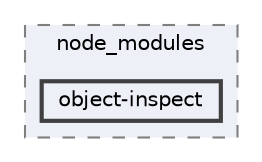 digraph "pkiclassroomrescheduler/src/main/frontend/node_modules/object-inspect"
{
 // LATEX_PDF_SIZE
  bgcolor="transparent";
  edge [fontname=Helvetica,fontsize=10,labelfontname=Helvetica,labelfontsize=10];
  node [fontname=Helvetica,fontsize=10,shape=box,height=0.2,width=0.4];
  compound=true
  subgraph clusterdir_72953eda66ccb3a2722c28e1c3e6c23b {
    graph [ bgcolor="#edf0f7", pencolor="grey50", label="node_modules", fontname=Helvetica,fontsize=10 style="filled,dashed", URL="dir_72953eda66ccb3a2722c28e1c3e6c23b.html",tooltip=""]
  dir_dff455e17cfb32b02be92248ef900951 [label="object-inspect", fillcolor="#edf0f7", color="grey25", style="filled,bold", URL="dir_dff455e17cfb32b02be92248ef900951.html",tooltip=""];
  }
}
